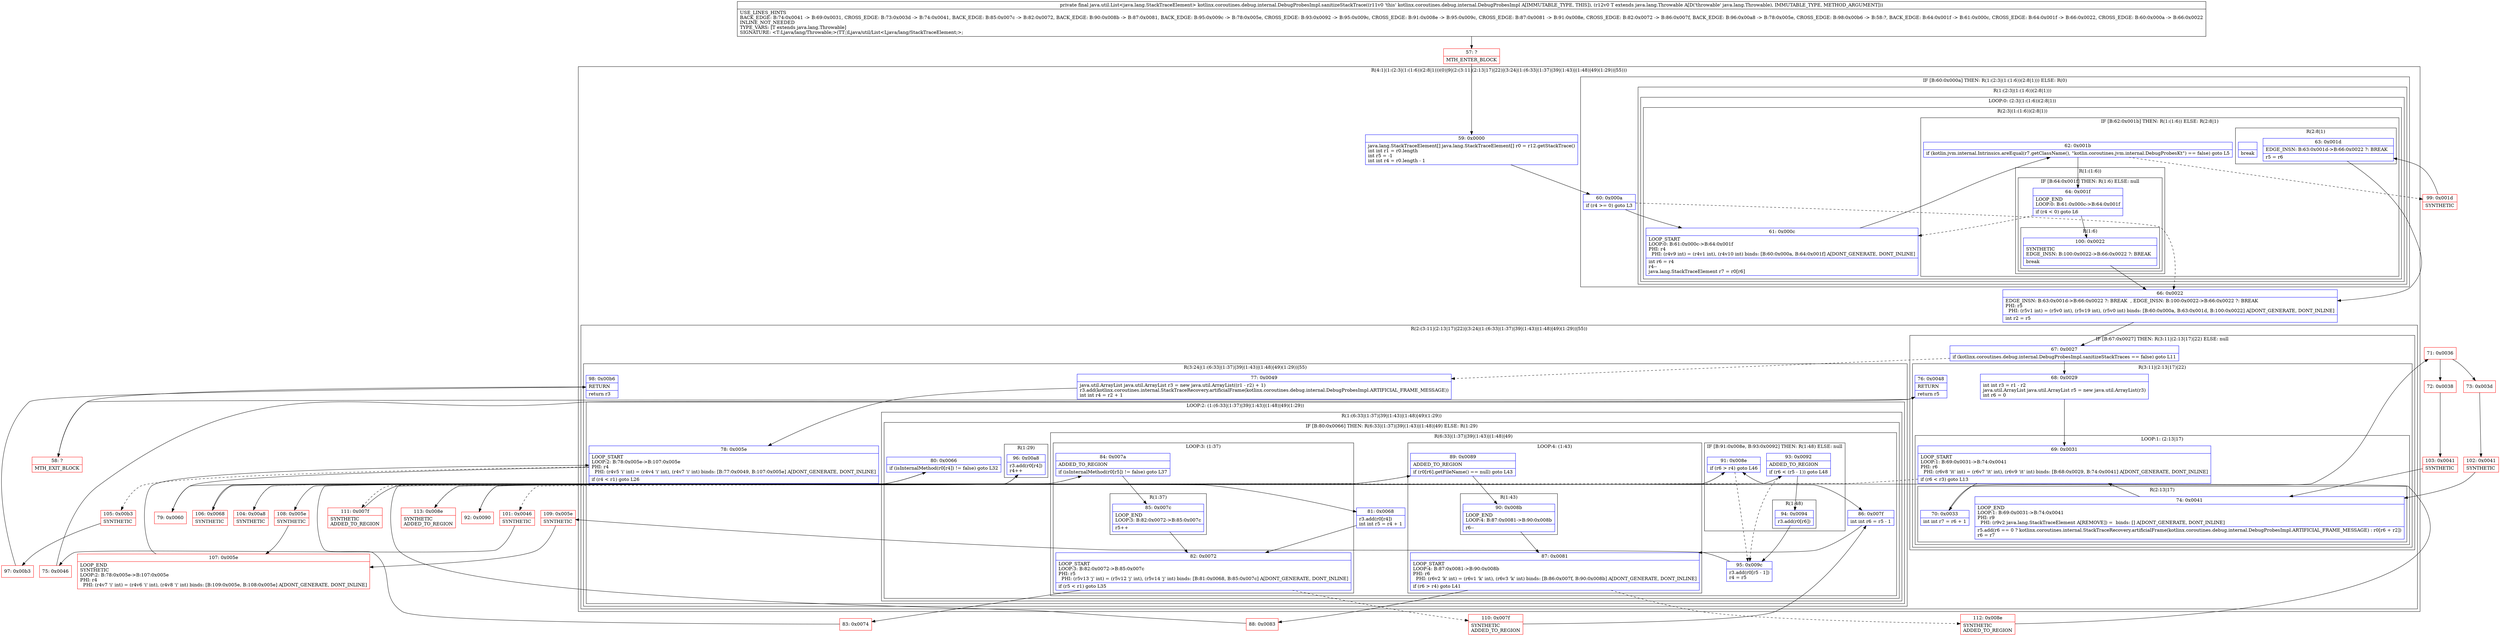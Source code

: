 digraph "CFG forkotlinx.coroutines.debug.internal.DebugProbesImpl.sanitizeStackTrace(Ljava\/lang\/Throwable;)Ljava\/util\/List;" {
subgraph cluster_Region_2093805836 {
label = "R(4:1|(1:(2:3|(1:(1:6))(2:8|1)))(0)|9|(2:(3:11|(2:13|17)|22)|(3:24|(1:(6:33|(1:37)|39|(1:43)|(1:48)|49)(1:29))|55)))";
node [shape=record,color=blue];
Node_59 [shape=record,label="{59\:\ 0x0000|java.lang.StackTraceElement[] java.lang.StackTraceElement[] r0 = r12.getStackTrace()\lint int r1 = r0.length\lint r5 = \-1\lint int r4 = r0.length \- 1\l}"];
subgraph cluster_IfRegion_1463608901 {
label = "IF [B:60:0x000a] THEN: R(1:(2:3|(1:(1:6))(2:8|1))) ELSE: R(0)";
node [shape=record,color=blue];
Node_60 [shape=record,label="{60\:\ 0x000a|if (r4 \>= 0) goto L3\l}"];
subgraph cluster_Region_1890935359 {
label = "R(1:(2:3|(1:(1:6))(2:8|1)))";
node [shape=record,color=blue];
subgraph cluster_LoopRegion_1504708896 {
label = "LOOP:0: (2:3|(1:(1:6))(2:8|1))";
node [shape=record,color=blue];
subgraph cluster_Region_1760489184 {
label = "R(2:3|(1:(1:6))(2:8|1))";
node [shape=record,color=blue];
Node_61 [shape=record,label="{61\:\ 0x000c|LOOP_START\lLOOP:0: B:61:0x000c\-\>B:64:0x001f\lPHI: r4 \l  PHI: (r4v9 int) = (r4v1 int), (r4v10 int) binds: [B:60:0x000a, B:64:0x001f] A[DONT_GENERATE, DONT_INLINE]\l|int r6 = r4\lr4\-\-\ljava.lang.StackTraceElement r7 = r0[r6]\l}"];
subgraph cluster_IfRegion_1599117106 {
label = "IF [B:62:0x001b] THEN: R(1:(1:6)) ELSE: R(2:8|1)";
node [shape=record,color=blue];
Node_62 [shape=record,label="{62\:\ 0x001b|if (kotlin.jvm.internal.Intrinsics.areEqual(r7.getClassName(), \"kotlin.coroutines.jvm.internal.DebugProbesKt\") == false) goto L5\l}"];
subgraph cluster_Region_1756711323 {
label = "R(1:(1:6))";
node [shape=record,color=blue];
subgraph cluster_IfRegion_1964220189 {
label = "IF [B:64:0x001f] THEN: R(1:6) ELSE: null";
node [shape=record,color=blue];
Node_64 [shape=record,label="{64\:\ 0x001f|LOOP_END\lLOOP:0: B:61:0x000c\-\>B:64:0x001f\l|if (r4 \< 0) goto L6\l}"];
subgraph cluster_Region_766957818 {
label = "R(1:6)";
node [shape=record,color=blue];
Node_100 [shape=record,label="{100\:\ 0x0022|SYNTHETIC\lEDGE_INSN: B:100:0x0022\-\>B:66:0x0022 ?: BREAK  \l|break\l}"];
}
}
}
subgraph cluster_Region_1721098334 {
label = "R(2:8|1)";
node [shape=record,color=blue];
Node_63 [shape=record,label="{63\:\ 0x001d|EDGE_INSN: B:63:0x001d\-\>B:66:0x0022 ?: BREAK  \l|r5 = r6\l}"];
Node_InsnContainer_1984558057 [shape=record,label="{|break\l}"];
}
}
}
}
}
subgraph cluster_Region_803806473 {
label = "R(0)";
node [shape=record,color=blue];
}
}
Node_66 [shape=record,label="{66\:\ 0x0022|EDGE_INSN: B:63:0x001d\-\>B:66:0x0022 ?: BREAK  , EDGE_INSN: B:100:0x0022\-\>B:66:0x0022 ?: BREAK  \lPHI: r5 \l  PHI: (r5v1 int) = (r5v0 int), (r5v19 int), (r5v0 int) binds: [B:60:0x000a, B:63:0x001d, B:100:0x0022] A[DONT_GENERATE, DONT_INLINE]\l|int r2 = r5\l}"];
subgraph cluster_Region_1834115326 {
label = "R(2:(3:11|(2:13|17)|22)|(3:24|(1:(6:33|(1:37)|39|(1:43)|(1:48)|49)(1:29))|55))";
node [shape=record,color=blue];
subgraph cluster_IfRegion_1983382694 {
label = "IF [B:67:0x0027] THEN: R(3:11|(2:13|17)|22) ELSE: null";
node [shape=record,color=blue];
Node_67 [shape=record,label="{67\:\ 0x0027|if (kotlinx.coroutines.debug.internal.DebugProbesImpl.sanitizeStackTraces == false) goto L11\l}"];
subgraph cluster_Region_1674201691 {
label = "R(3:11|(2:13|17)|22)";
node [shape=record,color=blue];
Node_68 [shape=record,label="{68\:\ 0x0029|int int r3 = r1 \- r2\ljava.util.ArrayList java.util.ArrayList r5 = new java.util.ArrayList(r3)\lint r6 = 0\l}"];
subgraph cluster_LoopRegion_1551573511 {
label = "LOOP:1: (2:13|17)";
node [shape=record,color=blue];
Node_69 [shape=record,label="{69\:\ 0x0031|LOOP_START\lLOOP:1: B:69:0x0031\-\>B:74:0x0041\lPHI: r6 \l  PHI: (r6v8 'it' int) = (r6v7 'it' int), (r6v9 'it' int) binds: [B:68:0x0029, B:74:0x0041] A[DONT_GENERATE, DONT_INLINE]\l|if (r6 \< r3) goto L13\l}"];
subgraph cluster_Region_538261987 {
label = "R(2:13|17)";
node [shape=record,color=blue];
Node_70 [shape=record,label="{70\:\ 0x0033|int int r7 = r6 + 1\l}"];
Node_74 [shape=record,label="{74\:\ 0x0041|LOOP_END\lLOOP:1: B:69:0x0031\-\>B:74:0x0041\lPHI: r9 \l  PHI: (r9v2 java.lang.StackTraceElement A[REMOVE]) =  binds: [] A[DONT_GENERATE, DONT_INLINE]\l|r5.add(r6 == 0 ? kotlinx.coroutines.internal.StackTraceRecovery.artificialFrame(kotlinx.coroutines.debug.internal.DebugProbesImpl.ARTIFICIAL_FRAME_MESSAGE) : r0[r6 + r2])\lr6 = r7\l}"];
}
}
Node_76 [shape=record,label="{76\:\ 0x0048|RETURN\l|return r5\l}"];
}
}
subgraph cluster_Region_2042328769 {
label = "R(3:24|(1:(6:33|(1:37)|39|(1:43)|(1:48)|49)(1:29))|55)";
node [shape=record,color=blue];
Node_77 [shape=record,label="{77\:\ 0x0049|java.util.ArrayList java.util.ArrayList r3 = new java.util.ArrayList((r1 \- r2) + 1)\lr3.add(kotlinx.coroutines.internal.StackTraceRecovery.artificialFrame(kotlinx.coroutines.debug.internal.DebugProbesImpl.ARTIFICIAL_FRAME_MESSAGE))\lint int r4 = r2 + 1\l}"];
subgraph cluster_LoopRegion_307588295 {
label = "LOOP:2: (1:(6:33|(1:37)|39|(1:43)|(1:48)|49)(1:29))";
node [shape=record,color=blue];
Node_78 [shape=record,label="{78\:\ 0x005e|LOOP_START\lLOOP:2: B:78:0x005e\-\>B:107:0x005e\lPHI: r4 \l  PHI: (r4v5 'i' int) = (r4v4 'i' int), (r4v7 'i' int) binds: [B:77:0x0049, B:107:0x005e] A[DONT_GENERATE, DONT_INLINE]\l|if (r4 \< r1) goto L26\l}"];
subgraph cluster_Region_1331132211 {
label = "R(1:(6:33|(1:37)|39|(1:43)|(1:48)|49)(1:29))";
node [shape=record,color=blue];
subgraph cluster_IfRegion_121131374 {
label = "IF [B:80:0x0066] THEN: R(6:33|(1:37)|39|(1:43)|(1:48)|49) ELSE: R(1:29)";
node [shape=record,color=blue];
Node_80 [shape=record,label="{80\:\ 0x0066|if (isInternalMethod(r0[r4]) != false) goto L32\l}"];
subgraph cluster_Region_484934676 {
label = "R(6:33|(1:37)|39|(1:43)|(1:48)|49)";
node [shape=record,color=blue];
Node_81 [shape=record,label="{81\:\ 0x0068|r3.add(r0[r4])\lint int r5 = r4 + 1\l}"];
subgraph cluster_LoopRegion_65134726 {
label = "LOOP:3: (1:37)";
node [shape=record,color=blue];
Node_82 [shape=record,label="{82\:\ 0x0072|LOOP_START\lLOOP:3: B:82:0x0072\-\>B:85:0x007c\lPHI: r5 \l  PHI: (r5v13 'j' int) = (r5v12 'j' int), (r5v14 'j' int) binds: [B:81:0x0068, B:85:0x007c] A[DONT_GENERATE, DONT_INLINE]\l|if (r5 \< r1) goto L35\l}"];
Node_84 [shape=record,label="{84\:\ 0x007a|ADDED_TO_REGION\l|if (isInternalMethod(r0[r5]) != false) goto L37\l}"];
subgraph cluster_Region_96954609 {
label = "R(1:37)";
node [shape=record,color=blue];
Node_85 [shape=record,label="{85\:\ 0x007c|LOOP_END\lLOOP:3: B:82:0x0072\-\>B:85:0x007c\l|r5++\l}"];
}
}
Node_86 [shape=record,label="{86\:\ 0x007f|int int r6 = r5 \- 1\l}"];
subgraph cluster_LoopRegion_171055928 {
label = "LOOP:4: (1:43)";
node [shape=record,color=blue];
Node_87 [shape=record,label="{87\:\ 0x0081|LOOP_START\lLOOP:4: B:87:0x0081\-\>B:90:0x008b\lPHI: r6 \l  PHI: (r6v2 'k' int) = (r6v1 'k' int), (r6v3 'k' int) binds: [B:86:0x007f, B:90:0x008b] A[DONT_GENERATE, DONT_INLINE]\l|if (r6 \> r4) goto L41\l}"];
Node_89 [shape=record,label="{89\:\ 0x0089|ADDED_TO_REGION\l|if (r0[r6].getFileName() == null) goto L43\l}"];
subgraph cluster_Region_897165506 {
label = "R(1:43)";
node [shape=record,color=blue];
Node_90 [shape=record,label="{90\:\ 0x008b|LOOP_END\lLOOP:4: B:87:0x0081\-\>B:90:0x008b\l|r6\-\-\l}"];
}
}
subgraph cluster_IfRegion_1285158444 {
label = "IF [B:91:0x008e, B:93:0x0092] THEN: R(1:48) ELSE: null";
node [shape=record,color=blue];
Node_91 [shape=record,label="{91\:\ 0x008e|if (r6 \> r4) goto L46\l}"];
Node_93 [shape=record,label="{93\:\ 0x0092|ADDED_TO_REGION\l|if (r6 \< (r5 \- 1)) goto L48\l}"];
subgraph cluster_Region_1329891377 {
label = "R(1:48)";
node [shape=record,color=blue];
Node_94 [shape=record,label="{94\:\ 0x0094|r3.add(r0[r6])\l}"];
}
}
Node_95 [shape=record,label="{95\:\ 0x009c|r3.add(r0[r5 \- 1])\lr4 = r5\l}"];
}
subgraph cluster_Region_1864594153 {
label = "R(1:29)";
node [shape=record,color=blue];
Node_96 [shape=record,label="{96\:\ 0x00a8|r3.add(r0[r4])\lr4++\l}"];
}
}
}
}
Node_98 [shape=record,label="{98\:\ 0x00b6|RETURN\l|return r3\l}"];
}
}
}
Node_57 [shape=record,color=red,label="{57\:\ ?|MTH_ENTER_BLOCK\l}"];
Node_99 [shape=record,color=red,label="{99\:\ 0x001d|SYNTHETIC\l}"];
Node_71 [shape=record,color=red,label="{71\:\ 0x0036}"];
Node_72 [shape=record,color=red,label="{72\:\ 0x0038}"];
Node_103 [shape=record,color=red,label="{103\:\ 0x0041|SYNTHETIC\l}"];
Node_73 [shape=record,color=red,label="{73\:\ 0x003d}"];
Node_102 [shape=record,color=red,label="{102\:\ 0x0041|SYNTHETIC\l}"];
Node_101 [shape=record,color=red,label="{101\:\ 0x0046|SYNTHETIC\l}"];
Node_75 [shape=record,color=red,label="{75\:\ 0x0046}"];
Node_58 [shape=record,color=red,label="{58\:\ ?|MTH_EXIT_BLOCK\l}"];
Node_79 [shape=record,color=red,label="{79\:\ 0x0060}"];
Node_104 [shape=record,color=red,label="{104\:\ 0x00a8|SYNTHETIC\l}"];
Node_108 [shape=record,color=red,label="{108\:\ 0x005e|SYNTHETIC\l}"];
Node_107 [shape=record,color=red,label="{107\:\ 0x005e|LOOP_END\lSYNTHETIC\lLOOP:2: B:78:0x005e\-\>B:107:0x005e\lPHI: r4 \l  PHI: (r4v7 'i' int) = (r4v6 'i' int), (r4v8 'i' int) binds: [B:109:0x005e, B:108:0x005e] A[DONT_GENERATE, DONT_INLINE]\l}"];
Node_106 [shape=record,color=red,label="{106\:\ 0x0068|SYNTHETIC\l}"];
Node_83 [shape=record,color=red,label="{83\:\ 0x0074}"];
Node_111 [shape=record,color=red,label="{111\:\ 0x007f|SYNTHETIC\lADDED_TO_REGION\l}"];
Node_88 [shape=record,color=red,label="{88\:\ 0x0083}"];
Node_113 [shape=record,color=red,label="{113\:\ 0x008e|SYNTHETIC\lADDED_TO_REGION\l}"];
Node_92 [shape=record,color=red,label="{92\:\ 0x0090}"];
Node_109 [shape=record,color=red,label="{109\:\ 0x005e|SYNTHETIC\l}"];
Node_112 [shape=record,color=red,label="{112\:\ 0x008e|SYNTHETIC\lADDED_TO_REGION\l}"];
Node_110 [shape=record,color=red,label="{110\:\ 0x007f|SYNTHETIC\lADDED_TO_REGION\l}"];
Node_105 [shape=record,color=red,label="{105\:\ 0x00b3|SYNTHETIC\l}"];
Node_97 [shape=record,color=red,label="{97\:\ 0x00b3}"];
MethodNode[shape=record,label="{private final java.util.List\<java.lang.StackTraceElement\> kotlinx.coroutines.debug.internal.DebugProbesImpl.sanitizeStackTrace((r11v0 'this' kotlinx.coroutines.debug.internal.DebugProbesImpl A[IMMUTABLE_TYPE, THIS]), (r12v0 T extends java.lang.Throwable A[D('throwable' java.lang.Throwable), IMMUTABLE_TYPE, METHOD_ARGUMENT]))  | USE_LINES_HINTS\lBACK_EDGE: B:74:0x0041 \-\> B:69:0x0031, CROSS_EDGE: B:73:0x003d \-\> B:74:0x0041, BACK_EDGE: B:85:0x007c \-\> B:82:0x0072, BACK_EDGE: B:90:0x008b \-\> B:87:0x0081, BACK_EDGE: B:95:0x009c \-\> B:78:0x005e, CROSS_EDGE: B:93:0x0092 \-\> B:95:0x009c, CROSS_EDGE: B:91:0x008e \-\> B:95:0x009c, CROSS_EDGE: B:87:0x0081 \-\> B:91:0x008e, CROSS_EDGE: B:82:0x0072 \-\> B:86:0x007f, BACK_EDGE: B:96:0x00a8 \-\> B:78:0x005e, CROSS_EDGE: B:98:0x00b6 \-\> B:58:?, BACK_EDGE: B:64:0x001f \-\> B:61:0x000c, CROSS_EDGE: B:64:0x001f \-\> B:66:0x0022, CROSS_EDGE: B:60:0x000a \-\> B:66:0x0022\lINLINE_NOT_NEEDED\lTYPE_VARS: [T extends java.lang.Throwable]\lSIGNATURE: \<T:Ljava\/lang\/Throwable;\>(TT;)Ljava\/util\/List\<Ljava\/lang\/StackTraceElement;\>;\l}"];
MethodNode -> Node_57;Node_59 -> Node_60;
Node_60 -> Node_61;
Node_60 -> Node_66[style=dashed];
Node_61 -> Node_62;
Node_62 -> Node_64;
Node_62 -> Node_99[style=dashed];
Node_64 -> Node_61[style=dashed];
Node_64 -> Node_100;
Node_100 -> Node_66;
Node_63 -> Node_66;
Node_66 -> Node_67;
Node_67 -> Node_68;
Node_67 -> Node_77[style=dashed];
Node_68 -> Node_69;
Node_69 -> Node_70;
Node_69 -> Node_101[style=dashed];
Node_70 -> Node_71;
Node_74 -> Node_69;
Node_76 -> Node_58;
Node_77 -> Node_78;
Node_78 -> Node_79;
Node_78 -> Node_105[style=dashed];
Node_80 -> Node_104[style=dashed];
Node_80 -> Node_106;
Node_81 -> Node_82;
Node_82 -> Node_83;
Node_82 -> Node_110[style=dashed];
Node_84 -> Node_85;
Node_84 -> Node_111[style=dashed];
Node_85 -> Node_82;
Node_86 -> Node_87;
Node_87 -> Node_88;
Node_87 -> Node_112[style=dashed];
Node_89 -> Node_90;
Node_89 -> Node_113[style=dashed];
Node_90 -> Node_87;
Node_91 -> Node_92;
Node_91 -> Node_95[style=dashed];
Node_93 -> Node_94;
Node_93 -> Node_95[style=dashed];
Node_94 -> Node_95;
Node_95 -> Node_109;
Node_96 -> Node_108;
Node_98 -> Node_58;
Node_57 -> Node_59;
Node_99 -> Node_63;
Node_71 -> Node_72;
Node_71 -> Node_73;
Node_72 -> Node_103;
Node_103 -> Node_74;
Node_73 -> Node_102;
Node_102 -> Node_74;
Node_101 -> Node_75;
Node_75 -> Node_76;
Node_79 -> Node_80;
Node_104 -> Node_96;
Node_108 -> Node_107;
Node_107 -> Node_78;
Node_106 -> Node_81;
Node_83 -> Node_84;
Node_111 -> Node_86;
Node_88 -> Node_89;
Node_113 -> Node_91;
Node_92 -> Node_93;
Node_109 -> Node_107;
Node_112 -> Node_91;
Node_110 -> Node_86;
Node_105 -> Node_97;
Node_97 -> Node_98;
}

